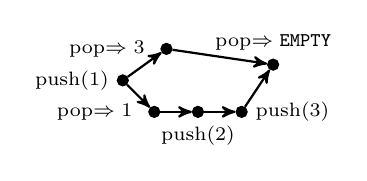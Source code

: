 %!TEX root = ../draft.tex
\begin{tikzpicture}[node distance=4mm]
  \scriptsize

  \tikzstyle{node}=[minimum size=0pt]
  \tikzstyle{nnode}=[minimum size=0pt,inner sep=0pt]
  \tikzstyle{lnode}=[circle,draw,minimum size=4pt,inner sep=0pt,fill]

  \node[lnode] (x1)  [label={left:push$(1)$}] at (0,0) {};

  \node[lnode] (x2)  [right=4mm of x1,yshift=4mm,label={[label distance=1mm]left:pop$\Rightarrow 3$}] {}; 

  \node[lnode] (x3)  [right of=x1,yshift=-4mm,label={[label distance=1mm]left:pop$\Rightarrow 1$}] {}; 

  \node[lnode] (x4)  [right=4mm of x3,label=below:push$(2)$] {};

  \node[lnode] (x5)  [right=4mm of x4,label=right:push$(3)$] {};

  \node[lnode] (x6)  [right of=x5,yshift=6mm,label=above:pop$\Rightarrow {\tt EMPTY}$] {};

  \draw[->,>=stealth',thick] (x1) -- (x2);
  \draw[->,>=stealth',thick] (x1) -- (x3);
  \draw[->,>=stealth',thick] (x3) -- (x4);
  \draw[->,>=stealth',thick] (x4) -- (x5);
  \draw[->,>=stealth',thick] (x5) -- (x6);
  \draw[->,>=stealth',thick] (x2) -- (x6);

\end{tikzpicture}
